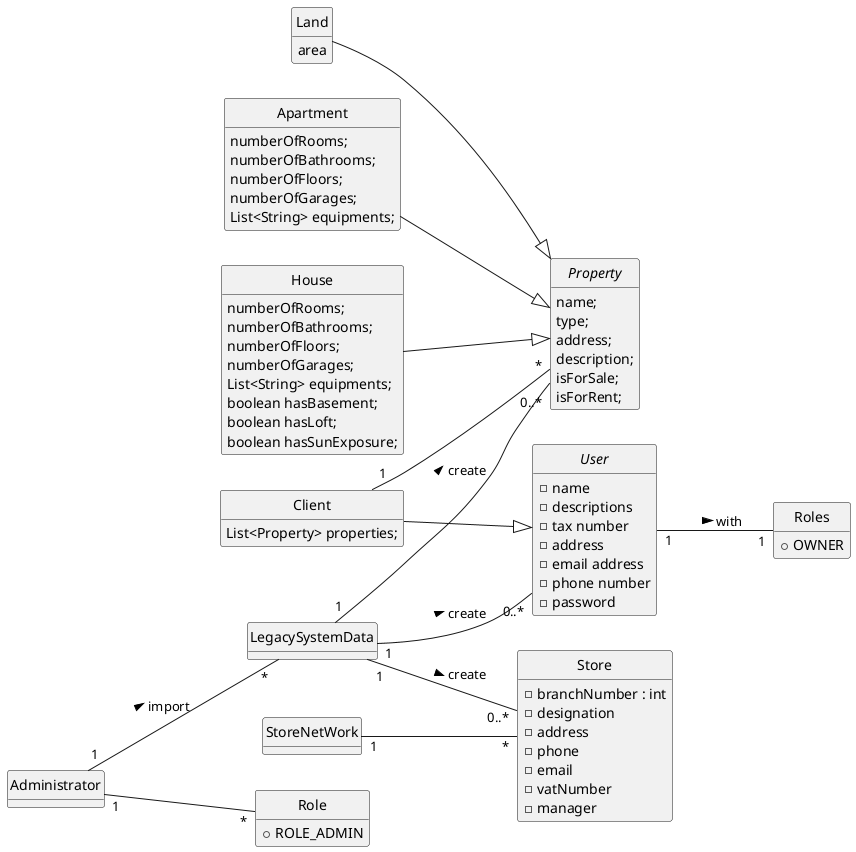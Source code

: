 @startuml
skinparam monochrome true
skinparam packageStyle rectangle
skinparam shadowing false

left to right direction


hide circle
hide methods
class House{
      numberOfRooms;
      numberOfBathrooms;
      numberOfFloors;
      numberOfGarages;
     List<String> equipments;
     boolean hasBasement;
     boolean hasLoft;
     boolean hasSunExposure;


}

class Land{
    area

}

class Apartment{
     numberOfRooms;
      numberOfBathrooms;
      numberOfFloors;
      numberOfGarages;
     List<String> equipments;

}

class LegacySystemData{
}

abstract class User{
   - name
   - descriptions
  -  tax number
  -  address
  -  email address
  -  phone number
  -  password
}

abstract class Property{
     name;
      type;
      address;
      description;
      isForSale;
      isForRent;
}


class Store {
    - branchNumber : int
    - designation
    - address
    - phone
    - email
    - vatNumber
    - manager
}
class Administrator{
}

enum Role{
    + ROLE_ADMIN
}
enum Roles{
    +OWNER
}
class Client{
     List<Property> properties;
}





Administrator "1"--"*" Role

Administrator "1"--"*" LegacySystemData : > import
LegacySystemData "1"--"0..*" User : > create
LegacySystemData "1"--"0..*" Property : > create
LegacySystemData "1"--"0..*" Store: > create

User "1"--"1" Roles : > with
 Client --|> User
Client "1"--"*" Property

Apartment --|> Property
Land --|> Property
House --|> Property
StoreNetWork "1"--"*" Store



@enduml